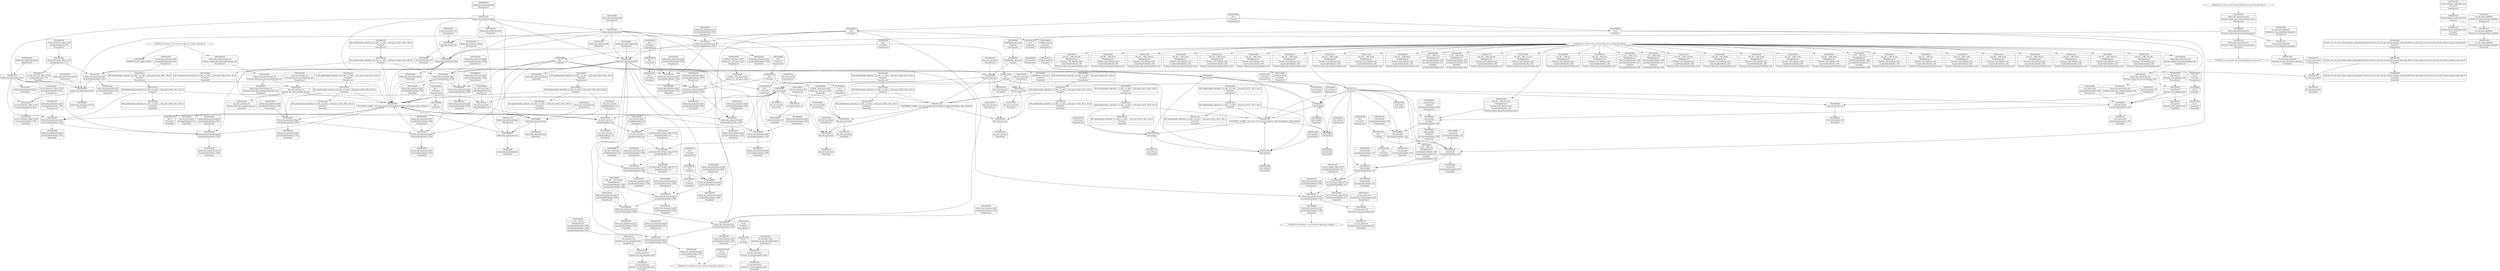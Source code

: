 digraph {
	CE0x52b0860 [shape=record,shape=Mrecord,label="{CE0x52b0860|selinux_key_permission:if.end|*SummSink*}"]
	CE0x52d5af0 [shape=record,shape=Mrecord,label="{CE0x52d5af0|_ret_%struct.key*_%tmp5,_!dbg_!27715|include/linux/key.h,116}"]
	CE0x52dfd90 [shape=record,shape=Mrecord,label="{CE0x52dfd90|cred_sid:security|security/selinux/hooks.c,196|*SummSource*}"]
	CE0x52bd2f0 [shape=record,shape=Mrecord,label="{CE0x52bd2f0|i32_(i32,_i32,_i16,_i32,_%struct.common_audit_data*)*_bitcast_(i32_(i32,_i32,_i16,_i32,_%struct.common_audit_data.495*)*_avc_has_perm_to_i32_(i32,_i32,_i16,_i32,_%struct.common_audit_data*)*)|*Constant*|*SummSource*}"]
	CE0x52b61d0 [shape=record,shape=Mrecord,label="{CE0x52b61d0|selinux_key_permission:tmp3|security/selinux/hooks.c,5783|*SummSink*}"]
	CE0x52e65a0 [shape=record,shape=Mrecord,label="{CE0x52e65a0|i64*_getelementptr_inbounds_(_2_x_i64_,_2_x_i64_*___llvm_gcov_ctr131,_i64_0,_i64_0)|*Constant*|*SummSink*}"]
	CE0x52df8f0 [shape=record,shape=Mrecord,label="{CE0x52df8f0|i32_22|*Constant*}"]
	CE0x52c61e0 [shape=record,shape=Mrecord,label="{CE0x52c61e0|128:_i8*,_:_CRE_52,56_|*MultipleSource*|Function::cred_sid&Arg::cred::|security/selinux/hooks.c,196|Function::selinux_key_permission&Arg::cred::}"]
	CE0x52bb1b0 [shape=record,shape=Mrecord,label="{CE0x52bb1b0|selinux_key_permission:tmp6|security/selinux/hooks.c,5784|*SummSink*}"]
	CE0x52bd080 [shape=record,shape=Mrecord,label="{CE0x52bd080|selinux_key_permission:tmp10|security/selinux/hooks.c,5789|*SummSource*}"]
	CE0x5300220 [shape=record,shape=Mrecord,label="{CE0x5300220|cred_sid:tmp4|*LoadInst*|security/selinux/hooks.c,196|*SummSink*}"]
	CE0x52c5aa0 [shape=record,shape=Mrecord,label="{CE0x52c5aa0|128:_i8*,_:_CRE_36,40_|*MultipleSource*|Function::cred_sid&Arg::cred::|security/selinux/hooks.c,196|Function::selinux_key_permission&Arg::cred::}"]
	CE0x52d90b0 [shape=record,shape=Mrecord,label="{CE0x52d90b0|200:_i8*,_:_CR_200,208_|*MultipleSource*|security/selinux/hooks.c,5788|security/selinux/hooks.c,5789}"]
	CE0x52c7dd0 [shape=record,shape=Mrecord,label="{CE0x52c7dd0|cred_sid:bb|*SummSource*}"]
	CE0x52e3490 [shape=record,shape=Mrecord,label="{CE0x52e3490|0:_i32,_:_CR_0,4_|*MultipleSource*|security/selinux/hooks.c,5789|security/selinux/hooks.c,5789|security/selinux/hooks.c,5791}"]
	CE0x5303ac0 [shape=record,shape=Mrecord,label="{CE0x5303ac0|key_ref_to_ptr:and|include/linux/key.h,116|*SummSource*}"]
	CE0x52c40b0 [shape=record,shape=Mrecord,label="{CE0x52c40b0|selinux_key_permission:tmp7|security/selinux/hooks.c,5784|*SummSource*}"]
	CE0x52d0db0 [shape=record,shape=Mrecord,label="{CE0x52d0db0|i64*_getelementptr_inbounds_(_6_x_i64_,_6_x_i64_*___llvm_gcov_ctr421,_i64_0,_i64_5)|*Constant*|*SummSink*}"]
	CE0x52ee5e0 [shape=record,shape=Mrecord,label="{CE0x52ee5e0|selinux_key_permission:call1|security/selinux/hooks.c,5788}"]
	CE0x52b10a0 [shape=record,shape=Mrecord,label="{CE0x52b10a0|selinux_key_permission:cred|Function::selinux_key_permission&Arg::cred::}"]
	CE0x52df560 [shape=record,shape=Mrecord,label="{CE0x52df560|_call_void_mcount()_#3}"]
	CE0x52f0b10 [shape=record,shape=Mrecord,label="{CE0x52f0b10|GLOBAL:key_ref_to_ptr|*Constant*|*SummSink*}"]
	CE0x52b7d30 [shape=record,shape=Mrecord,label="{CE0x52b7d30|avc_has_perm:tclass|Function::avc_has_perm&Arg::tclass::}"]
	CE0x52b6a10 [shape=record,shape=Mrecord,label="{CE0x52b6a10|i32_5|*Constant*|*SummSink*}"]
	CE0x52c6af0 [shape=record,shape=Mrecord,label="{CE0x52c6af0|128:_i8*,_:_CRE_88,89_|*MultipleSource*|Function::cred_sid&Arg::cred::|security/selinux/hooks.c,196|Function::selinux_key_permission&Arg::cred::}"]
	CE0x52ab790 [shape=record,shape=Mrecord,label="{CE0x52ab790|selinux_key_permission:security|security/selinux/hooks.c,5789|*SummSink*}"]
	CE0x52cb970 [shape=record,shape=Mrecord,label="{CE0x52cb970|selinux_key_permission:tmp6|security/selinux/hooks.c,5784}"]
	CE0x5303280 [shape=record,shape=Mrecord,label="{CE0x5303280|i64*_getelementptr_inbounds_(_2_x_i64_,_2_x_i64_*___llvm_gcov_ctr422,_i64_0,_i64_1)|*Constant*|*SummSink*}"]
	CE0x53043f0 [shape=record,shape=Mrecord,label="{CE0x53043f0|VOIDTB_TE:_CE2:_elem_0:default:}"]
	CE0x52d0350 [shape=record,shape=Mrecord,label="{CE0x52d0350|i64*_getelementptr_inbounds_(_6_x_i64_,_6_x_i64_*___llvm_gcov_ctr421,_i64_0,_i64_5)|*Constant*}"]
	CE0x52bf460 [shape=record,shape=Mrecord,label="{CE0x52bf460|i64_0|*Constant*|*SummSource*}"]
	CE0x5305700 [shape=record,shape=Mrecord,label="{CE0x5305700|key_ref_to_ptr:tmp2|*SummSink*}"]
	CE0x52c3fa0 [shape=record,shape=Mrecord,label="{CE0x52c3fa0|selinux_key_permission:tmp7|security/selinux/hooks.c,5784}"]
	CE0x52b1960 [shape=record,shape=Mrecord,label="{CE0x52b1960|i32_0|*Constant*|*SummSource*}"]
	CE0x52c05c0 [shape=record,shape=Mrecord,label="{CE0x52c05c0|i64_2|*Constant*}"]
	CE0x52bec70 [shape=record,shape=Mrecord,label="{CE0x52bec70|selinux_key_permission:call1|security/selinux/hooks.c,5788|*SummSource*}"]
	CE0x52aefa0 [shape=record,shape=Mrecord,label="{CE0x52aefa0|selinux_key_permission:return|*SummSink*}"]
	CE0x52bfd80 [shape=record,shape=Mrecord,label="{CE0x52bfd80|cred_sid:tmp5|security/selinux/hooks.c,196}"]
	CE0x52df1f0 [shape=record,shape=Mrecord,label="{CE0x52df1f0|cred_sid:tmp3}"]
	CE0x5300e90 [shape=record,shape=Mrecord,label="{CE0x5300e90|4:_i32,_:_CRE_8,12_|*MultipleSource*|security/selinux/hooks.c,196|security/selinux/hooks.c,197|*LoadInst*|security/selinux/hooks.c,196}"]
	CE0x52d3d60 [shape=record,shape=Mrecord,label="{CE0x52d3d60|4:_i32,_:_CRE_20,24_|*MultipleSource*|security/selinux/hooks.c,196|security/selinux/hooks.c,197|*LoadInst*|security/selinux/hooks.c,196}"]
	CE0x52dfcd0 [shape=record,shape=Mrecord,label="{CE0x52dfcd0|i32_22|*Constant*|*SummSink*}"]
	CE0x52c77a0 [shape=record,shape=Mrecord,label="{CE0x52c77a0|128:_i8*,_:_CRE_144,152_|*MultipleSource*|Function::cred_sid&Arg::cred::|security/selinux/hooks.c,196|Function::selinux_key_permission&Arg::cred::}"]
	CE0x52e2ed0 [shape=record,shape=Mrecord,label="{CE0x52e2ed0|selinux_key_permission:sid2|security/selinux/hooks.c,5791}"]
	CE0x722bab0 [shape=record,shape=Mrecord,label="{CE0x722bab0|selinux_key_permission:tmp8|security/selinux/hooks.c,5786}"]
	CE0x52c06c0 [shape=record,shape=Mrecord,label="{CE0x52c06c0|selinux_key_permission:call|security/selinux/hooks.c,5786}"]
	CE0x52c7060 [shape=record,shape=Mrecord,label="{CE0x52c7060|128:_i8*,_:_CRE_112,120_|*MultipleSource*|Function::cred_sid&Arg::cred::|security/selinux/hooks.c,196|Function::selinux_key_permission&Arg::cred::}"]
	CE0x52b2080 [shape=record,shape=Mrecord,label="{CE0x52b2080|i64_2|*Constant*|*SummSource*}"]
	CE0x5303e00 [shape=record,shape=Mrecord,label="{CE0x5303e00|key_ref_to_ptr:tmp5|include/linux/key.h,116|*SummSource*}"]
	CE0x53061e0 [shape=record,shape=Mrecord,label="{CE0x53061e0|key_ref_to_ptr:tmp4|include/linux/key.h,116}"]
	CE0x52e4860 [shape=record,shape=Mrecord,label="{CE0x52e4860|selinux_key_permission:tmp13|security/selinux/hooks.c,5792|*SummSink*}"]
	CE0x5306600 [shape=record,shape=Mrecord,label="{CE0x5306600|i64_-2|*Constant*}"]
	CE0x52b28c0 [shape=record,shape=Mrecord,label="{CE0x52b28c0|cred_sid:entry|*SummSource*}"]
	CE0x5303d90 [shape=record,shape=Mrecord,label="{CE0x5303d90|key_ref_to_ptr:tmp5|include/linux/key.h,116}"]
	CE0x5303820 [shape=record,shape=Mrecord,label="{CE0x5303820|key_ref_to_ptr:and|include/linux/key.h,116|*SummSink*}"]
	CE0x52b0ff0 [shape=record,shape=Mrecord,label="{CE0x52b0ff0|_call_void_mcount()_#3|*SummSink*}"]
	CE0x52e5230 [shape=record,shape=Mrecord,label="{CE0x52e5230|_ret_i32_%retval.0,_!dbg_!27729|security/selinux/hooks.c,5792}"]
	CE0x52b16a0 [shape=record,shape=Mrecord,label="{CE0x52b16a0|selinux_key_permission:bb}"]
	"CONST[source:1(input),value:2(dynamic)][purpose:{operation}][SrcIdx:1]"
	CE0x52d18e0 [shape=record,shape=Mrecord,label="{CE0x52d18e0|key_ref_to_ptr:key_ref|Function::key_ref_to_ptr&Arg::key_ref::}"]
	CE0x52b0de0 [shape=record,shape=Mrecord,label="{CE0x52b0de0|i64_1|*Constant*|*SummSource*}"]
	CE0x52b26b0 [shape=record,shape=Mrecord,label="{CE0x52b26b0|selinux_key_permission:if.then|*SummSink*}"]
	CE0x52cc6e0 [shape=record,shape=Mrecord,label="{CE0x52cc6e0|selinux_key_permission:cmp|security/selinux/hooks.c,5783|*SummSource*}"]
	CE0x52de710 [shape=record,shape=Mrecord,label="{CE0x52de710|avc_has_perm:ssid|Function::avc_has_perm&Arg::ssid::|*SummSink*}"]
	CE0x52b6120 [shape=record,shape=Mrecord,label="{CE0x52b6120|selinux_key_permission:entry|*SummSink*}"]
	CE0x69666e0 [shape=record,shape=Mrecord,label="{CE0x69666e0|selinux_key_permission:tmp9|security/selinux/hooks.c,5786|*SummSource*}"]
	CE0x52bdf40 [shape=record,shape=Mrecord,label="{CE0x52bdf40|i64*_getelementptr_inbounds_(_6_x_i64_,_6_x_i64_*___llvm_gcov_ctr421,_i64_0,_i64_0)|*Constant*|*SummSource*}"]
	CE0x52bf780 [shape=record,shape=Mrecord,label="{CE0x52bf780|128:_i8*,_:_CRE_0,4_|*MultipleSource*|Function::cred_sid&Arg::cred::|security/selinux/hooks.c,196|Function::selinux_key_permission&Arg::cred::}"]
	CE0x52b1fd0 [shape=record,shape=Mrecord,label="{CE0x52b1fd0|selinux_key_permission:if.end}"]
	CE0x5302e40 [shape=record,shape=Mrecord,label="{CE0x5302e40|i64*_getelementptr_inbounds_(_2_x_i64_,_2_x_i64_*___llvm_gcov_ctr422,_i64_0,_i64_1)|*Constant*}"]
	CE0x52b2a20 [shape=record,shape=Mrecord,label="{CE0x52b2a20|selinux_key_permission:perm|Function::selinux_key_permission&Arg::perm::}"]
	CE0x52bfc50 [shape=record,shape=Mrecord,label="{CE0x52bfc50|128:_i8*,_:_CRE_8,16_|*MultipleSource*|Function::cred_sid&Arg::cred::|security/selinux/hooks.c,196|Function::selinux_key_permission&Arg::cred::}"]
	CE0x52b4270 [shape=record,shape=Mrecord,label="{CE0x52b4270|selinux_key_permission:key_ref|Function::selinux_key_permission&Arg::key_ref::|*SummSink*}"]
	CE0x52c7c10 [shape=record,shape=Mrecord,label="{CE0x52c7c10|cred_sid:bb}"]
	CE0x52bf7f0 [shape=record,shape=Mrecord,label="{CE0x52bf7f0|cred_sid:security|security/selinux/hooks.c,196|*SummSink*}"]
	CE0x52bf620 [shape=record,shape=Mrecord,label="{CE0x52bf620|cred_sid:security|security/selinux/hooks.c,196}"]
	CE0x52d38d0 [shape=record,shape=Mrecord,label="{CE0x52d38d0|4:_i32,_:_CRE_12,16_|*MultipleSource*|security/selinux/hooks.c,196|security/selinux/hooks.c,197|*LoadInst*|security/selinux/hooks.c,196}"]
	CE0x52dfc30 [shape=record,shape=Mrecord,label="{CE0x52dfc30|i32_22|*Constant*|*SummSource*}"]
	CE0x52f09b0 [shape=record,shape=Mrecord,label="{CE0x52f09b0|GLOBAL:key_ref_to_ptr|*Constant*|*SummSource*}"]
	CE0x53013f0 [shape=record,shape=Mrecord,label="{CE0x53013f0|cred_sid:tmp5|security/selinux/hooks.c,196|*SummSink*}"]
	CE0x52d8af0 [shape=record,shape=Mrecord,label="{CE0x52d8af0|cred_sid:entry}"]
	CE0x52ca3e0 [shape=record,shape=Mrecord,label="{CE0x52ca3e0|i64*_getelementptr_inbounds_(_2_x_i64_,_2_x_i64_*___llvm_gcov_ctr131,_i64_0,_i64_1)|*Constant*}"]
	CE0x52def00 [shape=record,shape=Mrecord,label="{CE0x52def00|cred_sid:tmp2}"]
	CE0x52b3d60 [shape=record,shape=Mrecord,label="{CE0x52b3d60|selinux_key_permission:tmp2|security/selinux/hooks.c,5783|*SummSink*}"]
	CE0x52aeb60 [shape=record,shape=Mrecord,label="{CE0x52aeb60|selinux_key_permission:tmp4|security/selinux/hooks.c,5783|*SummSource*}"]
	CE0x52b1f20 [shape=record,shape=Mrecord,label="{CE0x52b1f20|selinux_key_permission:tmp2|security/selinux/hooks.c,5783|*SummSource*}"]
	CE0x52b6540 [shape=record,shape=Mrecord,label="{CE0x52b6540|cred_sid:entry|*SummSink*}"]
	CE0x52b3890 [shape=record,shape=Mrecord,label="{CE0x52b3890|COLLAPSED:_GCMRE___llvm_gcov_ctr421_internal_global_6_x_i64_zeroinitializer:_elem_0:default:}"]
	CE0x5302ae0 [shape=record,shape=Mrecord,label="{CE0x5302ae0|key_ref_to_ptr:tmp1}"]
	CE0x52defe0 [shape=record,shape=Mrecord,label="{CE0x52defe0|cred_sid:tmp2|*SummSink*}"]
	CE0x52e47f0 [shape=record,shape=Mrecord,label="{CE0x52e47f0|selinux_key_permission:tmp13|security/selinux/hooks.c,5792|*SummSource*}"]
	CE0x52e3500 [shape=record,shape=Mrecord,label="{CE0x52e3500|selinux_key_permission:tmp12|security/selinux/hooks.c,5791}"]
	CE0x52bd280 [shape=record,shape=Mrecord,label="{CE0x52bd280|i32_(i32,_i32,_i16,_i32,_%struct.common_audit_data*)*_bitcast_(i32_(i32,_i32,_i16,_i32,_%struct.common_audit_data.495*)*_avc_has_perm_to_i32_(i32,_i32,_i16,_i32,_%struct.common_audit_data*)*)|*Constant*|*SummSink*}"]
	CE0x52de7d0 [shape=record,shape=Mrecord,label="{CE0x52de7d0|avc_has_perm:tsid|Function::avc_has_perm&Arg::tsid::}"]
	"CONST[source:0(mediator),value:2(dynamic)][purpose:{subject}]"
	CE0x52ed380 [shape=record,shape=Mrecord,label="{CE0x52ed380|_ret_i32_%tmp6,_!dbg_!27716|security/selinux/hooks.c,197}"]
	CE0x52be600 [shape=record,shape=Mrecord,label="{CE0x52be600|selinux_key_permission:return|*SummSource*}"]
	CE0x52d3bc0 [shape=record,shape=Mrecord,label="{CE0x52d3bc0|4:_i32,_:_CRE_16,20_|*MultipleSource*|security/selinux/hooks.c,196|security/selinux/hooks.c,197|*LoadInst*|security/selinux/hooks.c,196}"]
	CE0x52c7230 [shape=record,shape=Mrecord,label="{CE0x52c7230|128:_i8*,_:_CRE_120,128_|*MultipleSource*|Function::cred_sid&Arg::cred::|security/selinux/hooks.c,196|Function::selinux_key_permission&Arg::cred::}"]
	CE0x52c6920 [shape=record,shape=Mrecord,label="{CE0x52c6920|128:_i8*,_:_CRE_80,88_|*MultipleSource*|Function::cred_sid&Arg::cred::|security/selinux/hooks.c,196|Function::selinux_key_permission&Arg::cred::}"]
	CE0x52b7930 [shape=record,shape=Mrecord,label="{CE0x52b7930|avc_has_perm:entry|*SummSink*}"]
	CE0x52c5e40 [shape=record,shape=Mrecord,label="{CE0x52c5e40|128:_i8*,_:_CRE_44,48_|*MultipleSource*|Function::cred_sid&Arg::cred::|security/selinux/hooks.c,196|Function::selinux_key_permission&Arg::cred::}"]
	CE0x52c2180 [shape=record,shape=Mrecord,label="{CE0x52c2180|%struct.common_audit_data*_null|*Constant*|*SummSource*}"]
	CE0x52c7f50 [shape=record,shape=Mrecord,label="{CE0x52c7f50|cred_sid:bb|*SummSink*}"]
	CE0x52e31f0 [shape=record,shape=Mrecord,label="{CE0x52e31f0|selinux_key_permission:sid2|security/selinux/hooks.c,5791|*SummSink*}"]
	CE0x52ac440 [shape=record,shape=Mrecord,label="{CE0x52ac440|selinux_key_permission:tmp2|security/selinux/hooks.c,5783}"]
	CE0x52f1bc0 [shape=record,shape=Mrecord,label="{CE0x52f1bc0|selinux_key_permission:call1|security/selinux/hooks.c,5788|*SummSink*}"]
	CE0x5303750 [shape=record,shape=Mrecord,label="{CE0x5303750|i64_-2|*Constant*|*SummSink*}"]
	CE0x5305a10 [shape=record,shape=Mrecord,label="{CE0x5305a10|key_ref_to_ptr:tmp3}"]
	CE0x52c5970 [shape=record,shape=Mrecord,label="{CE0x52c5970|128:_i8*,_:_CRE_32,36_|*MultipleSource*|Function::cred_sid&Arg::cred::|security/selinux/hooks.c,196|Function::selinux_key_permission&Arg::cred::}"]
	CE0x52b2d90 [shape=record,shape=Mrecord,label="{CE0x52b2d90|selinux_key_permission:if.then|*SummSource*}"]
	CE0x52c5810 [shape=record,shape=Mrecord,label="{CE0x52c5810|128:_i8*,_:_CRE_28,32_|*MultipleSource*|Function::cred_sid&Arg::cred::|security/selinux/hooks.c,196|Function::selinux_key_permission&Arg::cred::}"]
	CE0x52bc890 [shape=record,shape=Mrecord,label="{CE0x52bc890|i64*_getelementptr_inbounds_(_6_x_i64_,_6_x_i64_*___llvm_gcov_ctr421,_i64_0,_i64_0)|*Constant*}"]
	CE0x52ac4f0 [shape=record,shape=Mrecord,label="{CE0x52ac4f0|_call_void_mcount()_#3|*SummSource*}"]
	CE0x53007b0 [shape=record,shape=Mrecord,label="{CE0x53007b0|key_ref_to_ptr:bb|*SummSource*}"]
	CE0x52e2b70 [shape=record,shape=Mrecord,label="{CE0x52e2b70|selinux_key_permission:tmp11|security/selinux/hooks.c,5789|*SummSource*}"]
	CE0x52bf4d0 [shape=record,shape=Mrecord,label="{CE0x52bf4d0|i64_0|*Constant*|*SummSink*}"]
	CE0x5300050 [shape=record,shape=Mrecord,label="{CE0x5300050|cred_sid:tmp4|*LoadInst*|security/selinux/hooks.c,196|*SummSource*}"]
	CE0x52c1ae0 [shape=record,shape=Mrecord,label="{CE0x52c1ae0|i64*_getelementptr_inbounds_(_2_x_i64_,_2_x_i64_*___llvm_gcov_ctr131,_i64_0,_i64_0)|*Constant*}"]
	CE0x52cca10 [shape=record,shape=Mrecord,label="{CE0x52cca10|selinux_key_permission:entry}"]
	CE0x52e52a0 [shape=record,shape=Mrecord,label="{CE0x52e52a0|_ret_i32_%retval.0,_!dbg_!27729|security/selinux/hooks.c,5792|*SummSource*}"]
	CE0x52d0170 [shape=record,shape=Mrecord,label="{CE0x52d0170|_ret_i32_%retval.0,_!dbg_!27728|security/selinux/avc.c,775|*SummSink*}"]
	CE0x52e3f70 [shape=record,shape=Mrecord,label="{CE0x52e3f70|i32_(i32,_i32,_i16,_i32,_%struct.common_audit_data*)*_bitcast_(i32_(i32,_i32,_i16,_i32,_%struct.common_audit_data.495*)*_avc_has_perm_to_i32_(i32,_i32,_i16,_i32,_%struct.common_audit_data*)*)|*Constant*}"]
	CE0x5306450 [shape=record,shape=Mrecord,label="{CE0x5306450|key_ref_to_ptr:tmp4|include/linux/key.h,116|*SummSource*}"]
	CE0x52c1f40 [shape=record,shape=Mrecord,label="{CE0x52c1f40|avc_has_perm:requested|Function::avc_has_perm&Arg::requested::|*SummSink*}"]
	CE0x52b7bc0 [shape=record,shape=Mrecord,label="{CE0x52b7bc0|avc_has_perm:tsid|Function::avc_has_perm&Arg::tsid::|*SummSink*}"]
	CE0x52ca140 [shape=record,shape=Mrecord,label="{CE0x52ca140|i64_1|*Constant*}"]
	CE0x5300d50 [shape=record,shape=Mrecord,label="{CE0x5300d50|4:_i32,_:_CRE_0,4_|*MultipleSource*|security/selinux/hooks.c,196|security/selinux/hooks.c,197|*LoadInst*|security/selinux/hooks.c,196}"]
	CE0x52c1dd0 [shape=record,shape=Mrecord,label="{CE0x52c1dd0|avc_has_perm:requested|Function::avc_has_perm&Arg::requested::|*SummSource*}"]
	CE0x52e2c40 [shape=record,shape=Mrecord,label="{CE0x52e2c40|selinux_key_permission:tmp11|security/selinux/hooks.c,5789|*SummSink*}"]
	CE0x52bd150 [shape=record,shape=Mrecord,label="{CE0x52bd150|selinux_key_permission:tmp10|security/selinux/hooks.c,5789|*SummSink*}"]
	CE0x52ca960 [shape=record,shape=Mrecord,label="{CE0x52ca960|cred_sid:tmp1|*SummSink*}"]
	"CONST[source:1(input),value:2(dynamic)][purpose:{object}][SrcIdx:0]"
	CE0x52b3c00 [shape=record,shape=Mrecord,label="{CE0x52b3c00|selinux_key_permission:bb|*SummSink*}"]
	CE0x52ca220 [shape=record,shape=Mrecord,label="{CE0x52ca220|cred_sid:tmp1|*SummSource*}"]
	CE0x52ac5a0 [shape=record,shape=Mrecord,label="{CE0x52ac5a0|selinux_key_permission:tmp|*SummSink*}"]
	CE0x69667e0 [shape=record,shape=Mrecord,label="{CE0x69667e0|selinux_key_permission:tmp9|security/selinux/hooks.c,5786|*SummSink*}"]
	CE0x52d5cb0 [shape=record,shape=Mrecord,label="{CE0x52d5cb0|selinux_key_permission:tmp8|security/selinux/hooks.c,5786|*SummSource*}"]
	CE0x52b9bd0 [shape=record,shape=Mrecord,label="{CE0x52b9bd0|cred_sid:sid|security/selinux/hooks.c,197|*SummSource*}"]
	CE0x52bcfb0 [shape=record,shape=Mrecord,label="{CE0x52bcfb0|selinux_key_permission:tmp10|security/selinux/hooks.c,5789}"]
	CE0x52ffe80 [shape=record,shape=Mrecord,label="{CE0x52ffe80|cred_sid:tmp4|*LoadInst*|security/selinux/hooks.c,196}"]
	CE0x5300350 [shape=record,shape=Mrecord,label="{CE0x5300350|cred_sid:tmp6|security/selinux/hooks.c,197}"]
	CE0x5305620 [shape=record,shape=Mrecord,label="{CE0x5305620|key_ref_to_ptr:tmp2}"]
	CE0x5303a20 [shape=record,shape=Mrecord,label="{CE0x5303a20|key_ref_to_ptr:and|include/linux/key.h,116}"]
	CE0x52abc20 [shape=record,shape=Mrecord,label="{CE0x52abc20|selinux_key_permission:cmp|security/selinux/hooks.c,5783|*SummSink*}"]
	CE0x52d2a00 [shape=record,shape=Mrecord,label="{CE0x52d2a00|i64*_getelementptr_inbounds_(_6_x_i64_,_6_x_i64_*___llvm_gcov_ctr421,_i64_0,_i64_0)|*Constant*|*SummSink*}"]
	CE0x52b7f10 [shape=record,shape=Mrecord,label="{CE0x52b7f10|avc_has_perm:tclass|Function::avc_has_perm&Arg::tclass::|*SummSink*}"]
	CE0x52c6cc0 [shape=record,shape=Mrecord,label="{CE0x52c6cc0|128:_i8*,_:_CRE_96,104_|*MultipleSource*|Function::cred_sid&Arg::cred::|security/selinux/hooks.c,196|Function::selinux_key_permission&Arg::cred::}"]
	CE0x5302bc0 [shape=record,shape=Mrecord,label="{CE0x5302bc0|key_ref_to_ptr:tmp1|*SummSink*}"]
	CE0x52aff80 [shape=record,shape=Mrecord,label="{CE0x52aff80|i64_1|*Constant*}"]
	CE0x53064f0 [shape=record,shape=Mrecord,label="{CE0x53064f0|key_ref_to_ptr:tmp4|include/linux/key.h,116|*SummSink*}"]
	CE0x52c21f0 [shape=record,shape=Mrecord,label="{CE0x52c21f0|%struct.common_audit_data*_null|*Constant*|*SummSink*}"]
	CE0x52e4c90 [shape=record,shape=Mrecord,label="{CE0x52e4c90|selinux_key_permission:tmp14|security/selinux/hooks.c,5792}"]
	CE0x52bfad0 [shape=record,shape=Mrecord,label="{CE0x52bfad0|128:_i8*,_:_CRE_4,8_|*MultipleSource*|Function::cred_sid&Arg::cred::|security/selinux/hooks.c,196|Function::selinux_key_permission&Arg::cred::}"]
	CE0x52b3470 [shape=record,shape=Mrecord,label="{CE0x52b3470|selinux_key_permission:if.then}"]
	CE0x52c6750 [shape=record,shape=Mrecord,label="{CE0x52c6750|128:_i8*,_:_CRE_72,80_|*MultipleSource*|Function::cred_sid&Arg::cred::|security/selinux/hooks.c,196|Function::selinux_key_permission&Arg::cred::}"]
	CE0x52b66a0 [shape=record,shape=Mrecord,label="{CE0x52b66a0|selinux_key_permission:tmp1}"]
	CE0x52abe00 [shape=record,shape=Mrecord,label="{CE0x52abe00|selinux_key_permission:if.end|*SummSource*}"]
	CE0x52b4090 [shape=record,shape=Mrecord,label="{CE0x52b4090|GLOBAL:__llvm_gcov_ctr421|Global_var:__llvm_gcov_ctr421|*SummSink*}"]
	CE0x52e4d00 [shape=record,shape=Mrecord,label="{CE0x52e4d00|selinux_key_permission:tmp14|security/selinux/hooks.c,5792|*SummSource*}"]
	CE0x52c7400 [shape=record,shape=Mrecord,label="{CE0x52c7400|128:_i8*,_:_CRE_128,136_|*MultipleSource*|Function::cred_sid&Arg::cred::|security/selinux/hooks.c,196|Function::selinux_key_permission&Arg::cred::}"]
	CE0x52e9de0 [shape=record,shape=Mrecord,label="{CE0x52e9de0|GLOBAL:cred_sid|*Constant*|*SummSink*}"]
	"CONST[source:0(mediator),value:0(static)][purpose:{operation}]"
	CE0x53035d0 [shape=record,shape=Mrecord,label="{CE0x53035d0|i64_-2|*Constant*|*SummSource*}"]
	CE0x52d1ac0 [shape=record,shape=Mrecord,label="{CE0x52d1ac0|_ret_%struct.key*_%tmp5,_!dbg_!27715|include/linux/key.h,116|*SummSource*}"]
	CE0x52ba360 [shape=record,shape=Mrecord,label="{CE0x52ba360|i64_1|*Constant*|*SummSink*}"]
	CE0x52d4490 [shape=record,shape=Mrecord,label="{CE0x52d4490|selinux_key_permission:tmp11|security/selinux/hooks.c,5789}"]
	CE0x52d89f0 [shape=record,shape=Mrecord,label="{CE0x52d89f0|cred_sid:tmp}"]
	CE0x52b75d0 [shape=record,shape=Mrecord,label="{CE0x52b75d0|i16_43|*Constant*}"]
	CE0x52c2340 [shape=record,shape=Mrecord,label="{CE0x52c2340|avc_has_perm:auditdata|Function::avc_has_perm&Arg::auditdata::|*SummSink*}"]
	CE0x52e9ec0 [shape=record,shape=Mrecord,label="{CE0x52e9ec0|selinux_key_permission:cred|Function::selinux_key_permission&Arg::cred::|*SummSink*}"]
	CE0x52cd3e0 [shape=record,shape=Mrecord,label="{CE0x52cd3e0|i64*_getelementptr_inbounds_(_6_x_i64_,_6_x_i64_*___llvm_gcov_ctr421,_i64_0,_i64_3)|*Constant*|*SummSource*}"]
	CE0x52c07a0 [shape=record,shape=Mrecord,label="{CE0x52c07a0|selinux_key_permission:call|security/selinux/hooks.c,5786|*SummSource*}"]
	CE0x52c0310 [shape=record,shape=Mrecord,label="{CE0x52c0310|128:_i8*,_:_CRE_20,24_|*MultipleSource*|Function::cred_sid&Arg::cred::|security/selinux/hooks.c,196|Function::selinux_key_permission&Arg::cred::}"]
	CE0x722ba40 [shape=record,shape=Mrecord,label="{CE0x722ba40|selinux_key_permission:tmp8|security/selinux/hooks.c,5786|*SummSink*}"]
	CE0x52abcd0 [shape=record,shape=Mrecord,label="{CE0x52abcd0|GLOBAL:__llvm_gcov_ctr421|Global_var:__llvm_gcov_ctr421}"]
	CE0x52c6e90 [shape=record,shape=Mrecord,label="{CE0x52c6e90|128:_i8*,_:_CRE_104,112_|*MultipleSource*|Function::cred_sid&Arg::cred::|security/selinux/hooks.c,196|Function::selinux_key_permission&Arg::cred::}"]
	CE0x52abd40 [shape=record,shape=Mrecord,label="{CE0x52abd40|GLOBAL:__llvm_gcov_ctr421|Global_var:__llvm_gcov_ctr421|*SummSource*}"]
	CE0x52c2610 [shape=record,shape=Mrecord,label="{CE0x52c2610|avc_has_perm:auditdata|Function::avc_has_perm&Arg::auditdata::}"]
	CE0x668bc20 [shape=record,shape=Mrecord,label="{CE0x668bc20|i64*_getelementptr_inbounds_(_6_x_i64_,_6_x_i64_*___llvm_gcov_ctr421,_i64_0,_i64_4)|*Constant*}"]
	CE0x52c0730 [shape=record,shape=Mrecord,label="{CE0x52c0730|GLOBAL:cred_sid|*Constant*}"]
	CE0x52c5c70 [shape=record,shape=Mrecord,label="{CE0x52c5c70|128:_i8*,_:_CRE_40,44_|*MultipleSource*|Function::cred_sid&Arg::cred::|security/selinux/hooks.c,196|Function::selinux_key_permission&Arg::cred::}"]
	CE0x52df4a0 [shape=record,shape=Mrecord,label="{CE0x52df4a0|cred_sid:tmp3|*SummSink*}"]
	CE0x52e3e40 [shape=record,shape=Mrecord,label="{CE0x52e3e40|selinux_key_permission:call3|security/selinux/hooks.c,5791|*SummSink*}"]
	CE0x5300a00 [shape=record,shape=Mrecord,label="{CE0x5300a00|i64*_getelementptr_inbounds_(_2_x_i64_,_2_x_i64_*___llvm_gcov_ctr422,_i64_0,_i64_0)|*Constant*}"]
	CE0x5300970 [shape=record,shape=Mrecord,label="{CE0x5300970|key_ref_to_ptr:bb|*SummSink*}"]
	CE0x52d3160 [shape=record,shape=Mrecord,label="{CE0x52d3160|key_ref_to_ptr:entry|*SummSink*}"]
	CE0x53026a0 [shape=record,shape=Mrecord,label="{CE0x53026a0|key_ref_to_ptr:tmp}"]
	CE0x52b2ef0 [shape=record,shape=Mrecord,label="{CE0x52b2ef0|_call_void_mcount()_#3}"]
	CE0x52df830 [shape=record,shape=Mrecord,label="{CE0x52df830|_call_void_mcount()_#3|*SummSink*}"]
	CE0x52e2a30 [shape=record,shape=Mrecord,label="{CE0x52e2a30|avc_has_perm:tsid|Function::avc_has_perm&Arg::tsid::|*SummSource*}"]
	CE0x52d3090 [shape=record,shape=Mrecord,label="{CE0x52d3090|key_ref_to_ptr:entry}"]
	CE0x52cac70 [shape=record,shape=Mrecord,label="{CE0x52cac70|i64*_getelementptr_inbounds_(_2_x_i64_,_2_x_i64_*___llvm_gcov_ctr131,_i64_0,_i64_1)|*Constant*|*SummSink*}"]
	CE0x52e4ec0 [shape=record,shape=Mrecord,label="{CE0x52e4ec0|selinux_key_permission:tmp14|security/selinux/hooks.c,5792|*SummSink*}"]
	CE0x668bc90 [shape=record,shape=Mrecord,label="{CE0x668bc90|i64*_getelementptr_inbounds_(_6_x_i64_,_6_x_i64_*___llvm_gcov_ctr421,_i64_0,_i64_4)|*Constant*|*SummSource*}"]
	CE0x52ec2c0 [shape=record,shape=Mrecord,label="{CE0x52ec2c0|_ret_i32_%tmp6,_!dbg_!27716|security/selinux/hooks.c,197|*SummSource*}"]
	CE0x52ab6f0 [shape=record,shape=Mrecord,label="{CE0x52ab6f0|selinux_key_permission:security|security/selinux/hooks.c,5789}"]
	CE0x53030d0 [shape=record,shape=Mrecord,label="{CE0x53030d0|i64*_getelementptr_inbounds_(_2_x_i64_,_2_x_i64_*___llvm_gcov_ctr422,_i64_0,_i64_1)|*Constant*|*SummSource*}"]
	CE0x52d0590 [shape=record,shape=Mrecord,label="{CE0x52d0590|selinux_key_permission:retval.0}"]
	CE0x52ffcb0 [shape=record,shape=Mrecord,label="{CE0x52ffcb0|128:_i8*,_:_CRE_168,176_|*MultipleSource*|Function::cred_sid&Arg::cred::|security/selinux/hooks.c,196|Function::selinux_key_permission&Arg::cred::}"]
	CE0x52df7c0 [shape=record,shape=Mrecord,label="{CE0x52df7c0|_call_void_mcount()_#3|*SummSource*}"]
	CE0x5301510 [shape=record,shape=Mrecord,label="{CE0x5301510|i32_1|*Constant*}"]
	CE0x52b23f0 [shape=record,shape=Mrecord,label="{CE0x52b23f0|selinux_key_permission:tmp1|*SummSink*}"]
	CE0x52cab40 [shape=record,shape=Mrecord,label="{CE0x52cab40|i64*_getelementptr_inbounds_(_2_x_i64_,_2_x_i64_*___llvm_gcov_ctr131,_i64_0,_i64_1)|*Constant*|*SummSource*}"]
	CE0x52c7970 [shape=record,shape=Mrecord,label="{CE0x52c7970|128:_i8*,_:_CRE_152,160_|*MultipleSource*|Function::cred_sid&Arg::cred::|security/selinux/hooks.c,196|Function::selinux_key_permission&Arg::cred::}"]
	CE0x6f83f80 [shape=record,shape=Mrecord,label="{CE0x6f83f80|selinux_key_permission:tmp9|security/selinux/hooks.c,5786}"]
	CE0x52d1070 [shape=record,shape=Mrecord,label="{CE0x52d1070|avc_has_perm:entry|*SummSource*}"]
	CE0x52b0910 [shape=record,shape=Mrecord,label="{CE0x52b0910|selinux_key_permission:tmp|*SummSource*}"]
	CE0x52e5590 [shape=record,shape=Mrecord,label="{CE0x52e5590|i64*_getelementptr_inbounds_(_2_x_i64_,_2_x_i64_*___llvm_gcov_ctr131,_i64_0,_i64_0)|*Constant*|*SummSource*}"]
	CE0x52ac170 [shape=record,shape=Mrecord,label="{CE0x52ac170|selinux_key_permission:tmp1|*SummSource*}"]
	CE0x5302520 [shape=record,shape=Mrecord,label="{CE0x5302520|i64*_getelementptr_inbounds_(_2_x_i64_,_2_x_i64_*___llvm_gcov_ctr422,_i64_0,_i64_0)|*Constant*|*SummSink*}"]
	CE0x52b9ea0 [shape=record,shape=Mrecord,label="{CE0x52b9ea0|selinux_key_permission:tmp5|security/selinux/hooks.c,5783|*SummSource*}"]
	CE0x52e2aa0 [shape=record,shape=Mrecord,label="{CE0x52e2aa0|i16_43|*Constant*|*SummSource*}"]
	CE0x52e9e50 [shape=record,shape=Mrecord,label="{CE0x52e9e50|selinux_key_permission:cred|Function::selinux_key_permission&Arg::cred::|*SummSource*}"]
	CE0x52def70 [shape=record,shape=Mrecord,label="{CE0x52def70|cred_sid:tmp2|*SummSource*}"]
	CE0x52d0790 [shape=record,shape=Mrecord,label="{CE0x52d0790|selinux_key_permission:retval.0|*SummSource*}"]
	CE0x52b7e30 [shape=record,shape=Mrecord,label="{CE0x52b7e30|%struct.common_audit_data*_null|*Constant*}"]
	CE0x52e6790 [shape=record,shape=Mrecord,label="{CE0x52e6790|cred_sid:tmp|*SummSource*}"]
	CE0x52aec10 [shape=record,shape=Mrecord,label="{CE0x52aec10|selinux_key_permission:return}"]
	CE0x5301a30 [shape=record,shape=Mrecord,label="{CE0x5301a30|cred_sid:sid|security/selinux/hooks.c,197}"]
	CE0x52e3d10 [shape=record,shape=Mrecord,label="{CE0x52e3d10|selinux_key_permission:call3|security/selinux/hooks.c,5791|*SummSource*}"]
	CE0x52c1cf0 [shape=record,shape=Mrecord,label="{CE0x52c1cf0|avc_has_perm:requested|Function::avc_has_perm&Arg::requested::}"]
	CE0x52cb210 [shape=record,shape=Mrecord,label="{CE0x52cb210|selinux_key_permission:tmp4|security/selinux/hooks.c,5783|*SummSink*}"]
	CE0x52ca1b0 [shape=record,shape=Mrecord,label="{CE0x52ca1b0|cred_sid:tmp1}"]
	CE0x52d09a0 [shape=record,shape=Mrecord,label="{CE0x52d09a0|selinux_key_permission:retval.0|*SummSink*}"]
	CE0x52e3ad0 [shape=record,shape=Mrecord,label="{CE0x52e3ad0|selinux_key_permission:tmp12|security/selinux/hooks.c,5791|*SummSink*}"]
	CE0x52bc9e0 [shape=record,shape=Mrecord,label="{CE0x52bc9e0|i64*_getelementptr_inbounds_(_6_x_i64_,_6_x_i64_*___llvm_gcov_ctr421,_i64_0,_i64_3)|*Constant*}"]
	CE0x52ef8e0 [shape=record,shape=Mrecord,label="{CE0x52ef8e0|GLOBAL:key_ref_to_ptr|*Constant*}"]
	CE0x5305bf0 [shape=record,shape=Mrecord,label="{CE0x5305bf0|key_ref_to_ptr:tmp3|*SummSource*}"]
	CE0x52eb050 [shape=record,shape=Mrecord,label="{CE0x52eb050|cred_sid:cred|Function::cred_sid&Arg::cred::|*SummSource*}"]
	CE0x52e6720 [shape=record,shape=Mrecord,label="{CE0x52e6720|COLLAPSED:_GCMRE___llvm_gcov_ctr131_internal_global_2_x_i64_zeroinitializer:_elem_0:default:}"]
	CE0x52de420 [shape=record,shape=Mrecord,label="{CE0x52de420|avc_has_perm:ssid|Function::avc_has_perm&Arg::ssid::}"]
	CE0x52b2ad0 [shape=record,shape=Mrecord,label="{CE0x52b2ad0|i64_2|*Constant*|*SummSink*}"]
	CE0x52b5b90 [shape=record,shape=Mrecord,label="{CE0x52b5b90|i64*_getelementptr_inbounds_(_2_x_i64_,_2_x_i64_*___llvm_gcov_ctr422,_i64_0,_i64_0)|*Constant*|*SummSource*}"]
	CE0x52b8fe0 [shape=record,shape=Mrecord,label="{CE0x52b8fe0|selinux_key_permission:call|security/selinux/hooks.c,5786|*SummSink*}"]
	CE0x52b1e80 [shape=record,shape=Mrecord,label="{CE0x52b1e80|i64_0|*Constant*}"]
	CE0x52e37b0 [shape=record,shape=Mrecord,label="{CE0x52e37b0|selinux_key_permission:call3|security/selinux/hooks.c,5791}"]
	CE0x52c24c0 [shape=record,shape=Mrecord,label="{CE0x52c24c0|_ret_i32_%retval.0,_!dbg_!27728|security/selinux/avc.c,775}"]
	CE0x52cb9e0 [shape=record,shape=Mrecord,label="{CE0x52cb9e0|selinux_key_permission:tmp6|security/selinux/hooks.c,5784|*SummSource*}"]
	CE0x52bd7b0 [shape=record,shape=Mrecord,label="{CE0x52bd7b0|i32_5|*Constant*}"]
	CE0x67bf150 [shape=record,shape=Mrecord,label="{CE0x67bf150|selinux_key_permission:tmp3|security/selinux/hooks.c,5783}"]
	CE0x5300dc0 [shape=record,shape=Mrecord,label="{CE0x5300dc0|4:_i32,_:_CRE_4,8_|*MultipleSource*|security/selinux/hooks.c,196|security/selinux/hooks.c,197|*LoadInst*|security/selinux/hooks.c,196}"]
	CE0x5300f50 [shape=record,shape=Mrecord,label="{CE0x5300f50|key_ref_to_ptr:bb}"]
	CE0x52e6940 [shape=record,shape=Mrecord,label="{CE0x52e6940|selinux_key_permission:tmp13|security/selinux/hooks.c,5792}"]
	CE0x5302710 [shape=record,shape=Mrecord,label="{CE0x5302710|COLLAPSED:_GCMRE___llvm_gcov_ctr422_internal_global_2_x_i64_zeroinitializer:_elem_0:default:}"]
	CE0x52e3000 [shape=record,shape=Mrecord,label="{CE0x52e3000|selinux_key_permission:sid2|security/selinux/hooks.c,5791|*SummSource*}"]
	CE0x5301660 [shape=record,shape=Mrecord,label="{CE0x5301660|i32_1|*Constant*|*SummSource*}"]
	CE0x52bd740 [shape=record,shape=Mrecord,label="{CE0x52bd740|i32_5|*Constant*|*SummSource*}"]
	CE0x52de670 [shape=record,shape=Mrecord,label="{CE0x52de670|avc_has_perm:ssid|Function::avc_has_perm&Arg::ssid::|*SummSource*}"]
	CE0x5301860 [shape=record,shape=Mrecord,label="{CE0x5301860|cred_sid:sid|security/selinux/hooks.c,197|*SummSink*}"]
	CE0x52bf5b0 [shape=record,shape=Mrecord,label="{CE0x52bf5b0|i32_0|*Constant*}"]
	CE0x52cffb0 [shape=record,shape=Mrecord,label="{CE0x52cffb0|avc_has_perm:auditdata|Function::avc_has_perm&Arg::auditdata::|*SummSource*}"]
	CE0x52eb0c0 [shape=record,shape=Mrecord,label="{CE0x52eb0c0|cred_sid:cred|Function::cred_sid&Arg::cred::|*SummSink*}"]
	CE0x52ab800 [shape=record,shape=Mrecord,label="{CE0x52ab800|selinux_key_permission:security|security/selinux/hooks.c,5789|*SummSource*}"]
	CE0x52b5770 [shape=record,shape=Mrecord,label="{CE0x52b5770|cred_sid:tmp|*SummSink*}"]
	CE0x5302a50 [shape=record,shape=Mrecord,label="{CE0x5302a50|key_ref_to_ptr:tmp|*SummSink*}"]
	CE0x52b2760 [shape=record,shape=Mrecord,label="{CE0x52b2760|i32_0|*Constant*|*SummSink*}"]
	CE0x52ffae0 [shape=record,shape=Mrecord,label="{CE0x52ffae0|128:_i8*,_:_CRE_160,168_|*MultipleSource*|Function::cred_sid&Arg::cred::|security/selinux/hooks.c,196|Function::selinux_key_permission&Arg::cred::}"]
	CE0x53060d0 [shape=record,shape=Mrecord,label="{CE0x53060d0|_call_void_mcount()_#3|*SummSink*}"]
	CE0x52ba1d0 [shape=record,shape=Mrecord,label="{CE0x52ba1d0|key_ref_to_ptr:entry|*SummSource*}"]
	CE0x52d3240 [shape=record,shape=Mrecord,label="{CE0x52d3240|selinux_key_permission:key_ref|Function::selinux_key_permission&Arg::key_ref::}"]
	"CONST[source:1(input),value:2(dynamic)][purpose:{subject}][SrcIdx:2]"
	CE0x52e53d0 [shape=record,shape=Mrecord,label="{CE0x52e53d0|_ret_i32_%retval.0,_!dbg_!27729|security/selinux/hooks.c,5792|*SummSink*}"]
	CE0x5305c90 [shape=record,shape=Mrecord,label="{CE0x5305c90|key_ref_to_ptr:tmp3|*SummSink*}"]
	CE0x52d0100 [shape=record,shape=Mrecord,label="{CE0x52d0100|_ret_i32_%retval.0,_!dbg_!27728|security/selinux/avc.c,775|*SummSource*}"]
	CE0x52ed4e0 [shape=record,shape=Mrecord,label="{CE0x52ed4e0|_ret_i32_%tmp6,_!dbg_!27716|security/selinux/hooks.c,197|*SummSink*}"]
	CE0x52b6750 [shape=record,shape=Mrecord,label="{CE0x52b6750|selinux_key_permission:entry|*SummSource*}"]
	CE0x5302780 [shape=record,shape=Mrecord,label="{CE0x5302780|key_ref_to_ptr:tmp|*SummSource*}"]
	CE0x52d1a50 [shape=record,shape=Mrecord,label="{CE0x52d1a50|key_ref_to_ptr:key_ref|Function::key_ref_to_ptr&Arg::key_ref::|*SummSink*}"]
	CE0x53004f0 [shape=record,shape=Mrecord,label="{CE0x53004f0|cred_sid:tmp6|security/selinux/hooks.c,197|*SummSource*}"]
	CE0x5300690 [shape=record,shape=Mrecord,label="{CE0x5300690|cred_sid:tmp6|security/selinux/hooks.c,197|*SummSink*}"]
	CE0x52d1950 [shape=record,shape=Mrecord,label="{CE0x52d1950|key_ref_to_ptr:key_ref|Function::key_ref_to_ptr&Arg::key_ref::|*SummSource*}"]
	CE0x52bd5f0 [shape=record,shape=Mrecord,label="{CE0x52bd5f0|_ret_%struct.key*_%tmp5,_!dbg_!27715|include/linux/key.h,116|*SummSink*}"]
	CE0x52b3ec0 [shape=record,shape=Mrecord,label="{CE0x52b3ec0|selinux_key_permission:cmp|security/selinux/hooks.c,5783}"]
	CE0x5303f80 [shape=record,shape=Mrecord,label="{CE0x5303f80|key_ref_to_ptr:tmp5|include/linux/key.h,116|*SummSink*}"]
	CE0x5305690 [shape=record,shape=Mrecord,label="{CE0x5305690|key_ref_to_ptr:tmp2|*SummSource*}"]
	CE0x52abf60 [shape=record,shape=Mrecord,label="{CE0x52abf60|selinux_key_permission:tmp}"]
	CE0x52b1a10 [shape=record,shape=Mrecord,label="{CE0x52b1a10|selinux_key_permission:perm|Function::selinux_key_permission&Arg::perm::|*SummSink*}"]
	CE0x52c6580 [shape=record,shape=Mrecord,label="{CE0x52c6580|128:_i8*,_:_CRE_64,72_|*MultipleSource*|Function::cred_sid&Arg::cred::|security/selinux/hooks.c,196|Function::selinux_key_permission&Arg::cred::}"]
	CE0x722b9d0 [shape=record,shape=Mrecord,label="{CE0x722b9d0|i64*_getelementptr_inbounds_(_6_x_i64_,_6_x_i64_*___llvm_gcov_ctr421,_i64_0,_i64_4)|*Constant*|*SummSink*}"]
	CE0x52d8b60 [shape=record,shape=Mrecord,label="{CE0x52d8b60|GLOBAL:cred_sid|*Constant*|*SummSource*}"]
	CE0x52bc970 [shape=record,shape=Mrecord,label="{CE0x52bc970|selinux_key_permission:tmp5|security/selinux/hooks.c,5783|*SummSink*}"]
	CE0x5302b50 [shape=record,shape=Mrecord,label="{CE0x5302b50|key_ref_to_ptr:tmp1|*SummSource*}"]
	CE0x53017d0 [shape=record,shape=Mrecord,label="{CE0x53017d0|i32_1|*Constant*|*SummSink*}"]
	CE0x52c75d0 [shape=record,shape=Mrecord,label="{CE0x52c75d0|128:_i8*,_:_CRE_136,144_|*MultipleSource*|Function::cred_sid&Arg::cred::|security/selinux/hooks.c,196|Function::selinux_key_permission&Arg::cred::}"]
	CE0x52bb410 [shape=record,shape=Mrecord,label="{CE0x52bb410|i32_0|*Constant*}"]
	CE0x52b4200 [shape=record,shape=Mrecord,label="{CE0x52b4200|selinux_key_permission:key_ref|Function::selinux_key_permission&Arg::key_ref::|*SummSource*}"]
	CE0x52b76e0 [shape=record,shape=Mrecord,label="{CE0x52b76e0|i16_43|*Constant*|*SummSink*}"]
	CE0x52b7ea0 [shape=record,shape=Mrecord,label="{CE0x52b7ea0|avc_has_perm:tclass|Function::avc_has_perm&Arg::tclass::|*SummSource*}"]
	CE0x5305da0 [shape=record,shape=Mrecord,label="{CE0x5305da0|_call_void_mcount()_#3}"]
	"CONST[source:0(mediator),value:2(dynamic)][purpose:{object}]"
	CE0x52b2600 [shape=record,shape=Mrecord,label="{CE0x52b2600|selinux_key_permission:perm|Function::selinux_key_permission&Arg::perm::|*SummSource*}"]
	CE0x5306030 [shape=record,shape=Mrecord,label="{CE0x5306030|_call_void_mcount()_#3|*SummSource*}"]
	CE0x5301330 [shape=record,shape=Mrecord,label="{CE0x5301330|cred_sid:tmp5|security/selinux/hooks.c,196|*SummSource*}"]
	CE0x52c00b0 [shape=record,shape=Mrecord,label="{CE0x52c00b0|128:_i8*,_:_CRE_16,20_|*MultipleSource*|Function::cred_sid&Arg::cred::|security/selinux/hooks.c,196|Function::selinux_key_permission&Arg::cred::}"]
	CE0x52c0410 [shape=record,shape=Mrecord,label="{CE0x52c0410|128:_i8*,_:_CRE_24,28_|*MultipleSource*|Function::cred_sid&Arg::cred::|security/selinux/hooks.c,196|Function::selinux_key_permission&Arg::cred::}"]
	CE0x52b0f40 [shape=record,shape=Mrecord,label="{CE0x52b0f40|selinux_key_permission:bb|*SummSource*}"]
	CE0x4ba9050 [shape=record,shape=Mrecord,label="{CE0x4ba9050|selinux_key_permission:tmp7|security/selinux/hooks.c,5784|*SummSink*}"]
	CE0x52c63b0 [shape=record,shape=Mrecord,label="{CE0x52c63b0|128:_i8*,_:_CRE_56,64_|*MultipleSource*|Function::cred_sid&Arg::cred::|security/selinux/hooks.c,196|Function::selinux_key_permission&Arg::cred::}"]
	CE0x52b9de0 [shape=record,shape=Mrecord,label="{CE0x52b9de0|selinux_key_permission:tmp5|security/selinux/hooks.c,5783}"]
	CE0x52e9f30 [shape=record,shape=Mrecord,label="{CE0x52e9f30|cred_sid:cred|Function::cred_sid&Arg::cred::}"]
	CE0x52c6010 [shape=record,shape=Mrecord,label="{CE0x52c6010|128:_i8*,_:_CRE_48,52_|*MultipleSource*|Function::cred_sid&Arg::cred::|security/selinux/hooks.c,196|Function::selinux_key_permission&Arg::cred::}"]
	CE0x52d13e0 [shape=record,shape=Mrecord,label="{CE0x52d13e0|avc_has_perm:entry}"]
	CE0x52be760 [shape=record,shape=Mrecord,label="{CE0x52be760|selinux_key_permission:tmp4|security/selinux/hooks.c,5783}"]
	CE0x52e3610 [shape=record,shape=Mrecord,label="{CE0x52e3610|selinux_key_permission:tmp12|security/selinux/hooks.c,5791|*SummSource*}"]
	CE0x52e7a20 [shape=record,shape=Mrecord,label="{CE0x52e7a20|i64*_getelementptr_inbounds_(_6_x_i64_,_6_x_i64_*___llvm_gcov_ctr421,_i64_0,_i64_3)|*Constant*|*SummSink*}"]
	CE0x52d0c10 [shape=record,shape=Mrecord,label="{CE0x52d0c10|i64*_getelementptr_inbounds_(_6_x_i64_,_6_x_i64_*___llvm_gcov_ctr421,_i64_0,_i64_5)|*Constant*|*SummSource*}"]
	CE0x52df430 [shape=record,shape=Mrecord,label="{CE0x52df430|cred_sid:tmp3|*SummSource*}"]
	CE0x52bee10 [shape=record,shape=Mrecord,label="{CE0x52bee10|selinux_key_permission:tmp3|security/selinux/hooks.c,5783|*SummSource*}"]
	CE0x52b1fd0 -> CE0x52d4490
	CE0x5300f50 -> CE0x5303d90
	CE0x52aeb60 -> CE0x52be760
	"CONST[source:1(input),value:2(dynamic)][purpose:{object}][SrcIdx:0]" -> CE0x53043f0
	CE0x52ca220 -> CE0x52ca1b0
	CE0x52b16a0 -> CE0x52b9de0
	CE0x52e6720 -> CE0x52def00
	CE0x52d0590 -> CE0x52d09a0
	CE0x52b16a0 -> CE0x52b3c00
	CE0x5300f50 -> CE0x5305da0
	CE0x5306450 -> CE0x53061e0
	CE0x52b0de0 -> CE0x52ca140
	CE0x53030d0 -> CE0x5302e40
	CE0x52e4d00 -> CE0x52e4c90
	CE0x52ec2c0 -> CE0x52ed380
	CE0x52be600 -> CE0x52aec10
	CE0x53007b0 -> CE0x5300f50
	CE0x52c7c10 -> CE0x52bfd80
	CE0x6f83f80 -> CE0x52b3890
	"CONST[source:1(input),value:2(dynamic)][purpose:{subject}][SrcIdx:2]" -> CE0x52c5e40
	CE0x5305bf0 -> CE0x5305a10
	CE0x52b9bd0 -> CE0x5301a30
	CE0x52aff80 -> CE0x52b9de0
	CE0x6f83f80 -> CE0x69667e0
	CE0x52b1fd0 -> CE0x52e37b0
	CE0x722bab0 -> CE0x722ba40
	CE0x52c7dd0 -> CE0x52c7c10
	CE0x52b1fd0 -> CE0x52c06c0
	CE0x52bcfb0 -> CE0x52bd150
	CE0x52c7c10 -> CE0x52ffe80
	CE0x52b3890 -> CE0x722bab0
	CE0x52b1a10 -> "CONST[source:0(mediator),value:0(static)][purpose:{operation}]"
	CE0x52d0590 -> CE0x52e5230
	CE0x52c1cf0 -> CE0x52c1f40
	CE0x5301a30 -> CE0x5300350
	CE0x5306600 -> CE0x5303a20
	CE0x52df8f0 -> CE0x52dfcd0
	CE0x52cca10 -> CE0x52b16a0
	CE0x52b2ef0 -> CE0x52b0ff0
	CE0x52b1fd0 -> CE0x52ee5e0
	CE0x52ca140 -> CE0x52ba360
	CE0x5306600 -> CE0x5303750
	CE0x52c0730 -> CE0x52e9de0
	CE0x52c7c10 -> CE0x52ed380
	CE0x52b4200 -> CE0x52d3240
	CE0x52ef8e0 -> CE0x52d3090
	CE0x52c40b0 -> CE0x52c3fa0
	CE0x52eb050 -> CE0x52e9f30
	CE0x52aff80 -> CE0x52b66a0
	CE0x52bf620 -> CE0x52ffe80
	CE0x52b28c0 -> CE0x52d8af0
	CE0x52bb410 -> CE0x52e2ed0
	CE0x5303d90 -> CE0x5303f80
	CE0x52aec10 -> CE0x52d0590
	CE0x52b3890 -> CE0x52abf60
	"CONST[source:1(input),value:2(dynamic)][purpose:{subject}][SrcIdx:2]" -> CE0x52c00b0
	CE0x5300f50 -> CE0x5300970
	CE0x52e52a0 -> CE0x52e5230
	CE0x668bc20 -> CE0x722bab0
	CE0x52c0730 -> CE0x52d8af0
	"CONST[source:1(input),value:2(dynamic)][purpose:{subject}][SrcIdx:2]" -> CE0x52c6750
	CE0x52b9ea0 -> CE0x52b9de0
	CE0x52e6940 -> CE0x52e4c90
	CE0x52abf60 -> CE0x52ac5a0
	CE0x52e3610 -> CE0x52e3500
	CE0x5302ae0 -> CE0x5302bc0
	CE0x52b3470 -> CE0x52b26b0
	CE0x52d8b60 -> CE0x52c0730
	CE0x52bd740 -> CE0x52bd7b0
	CE0x52b3ec0 -> CE0x52abc20
	"CONST[source:1(input),value:2(dynamic)][purpose:{subject}][SrcIdx:2]" -> CE0x52bf780
	CE0x52b0910 -> CE0x52abf60
	"CONST[source:1(input),value:2(dynamic)][purpose:{subject}][SrcIdx:2]" -> CE0x52c6e90
	"CONST[source:1(input),value:2(dynamic)][purpose:{subject}][SrcIdx:2]" -> CE0x52c77a0
	"CONST[source:1(input),value:2(dynamic)][purpose:{subject}][SrcIdx:2]" -> CE0x52ffcb0
	CE0x52c7c10 -> CE0x52bf620
	CE0x52b16a0 -> CE0x52b3470
	CE0x52d89f0 -> CE0x52ca1b0
	"CONST[source:1(input),value:2(dynamic)][purpose:{subject}][SrcIdx:2]" -> CE0x52c6af0
	CE0x52d5af0 -> CE0x52bd5f0
	CE0x5305a10 -> CE0x5305c90
	CE0x52b1fd0 -> CE0x52b3890
	CE0x52df7c0 -> CE0x52df560
	CE0x5303a20 -> CE0x5303d90
	CE0x52ab6f0 -> CE0x52bcfb0
	CE0x52ac4f0 -> CE0x52b2ef0
	CE0x52c2180 -> CE0x52b7e30
	"CONST[source:1(input),value:2(dynamic)][purpose:{subject}][SrcIdx:2]" -> CE0x52c63b0
	CE0x52d8af0 -> CE0x52ca1b0
	CE0x53004f0 -> CE0x5300350
	CE0x52ab800 -> CE0x52ab6f0
	CE0x52c24c0 -> CE0x52d0170
	CE0x52be760 -> CE0x52cb210
	CE0x52e9e50 -> CE0x52b10a0
	CE0x52b1fd0 -> CE0x52ab6f0
	CE0x52bd080 -> CE0x52bcfb0
	CE0x52d4490 -> CE0x52e2ed0
	CE0x52b1e80 -> CE0x67bf150
	CE0x52ffe80 -> CE0x52bfd80
	CE0x52cb9e0 -> CE0x52cb970
	CE0x52bf5b0 -> CE0x5301a30
	CE0x69666e0 -> CE0x6f83f80
	CE0x52b7e30 -> CE0x52c2610
	CE0x52cca10 -> CE0x52aec10
	CE0x5302e40 -> CE0x5302710
	CE0x52e6720 -> CE0x52d89f0
	CE0x52b7d30 -> CE0x52b7f10
	CE0x52cca10 -> CE0x52b1fd0
	CE0x52bf620 -> CE0x52bf7f0
	CE0x52c7c10 -> CE0x52c7f50
	CE0x5302b50 -> CE0x5302ae0
	CE0x52dfd90 -> CE0x52bf620
	CE0x52bf5b0 -> CE0x52bf620
	CE0x52c24c0 -> CE0x52e37b0
	CE0x5305690 -> CE0x5305620
	CE0x52e6790 -> CE0x52d89f0
	CE0x52ca1b0 -> CE0x52ca960
	CE0x52b16a0 -> CE0x52b2ef0
	"CONST[source:1(input),value:2(dynamic)][purpose:{subject}][SrcIdx:2]" -> CE0x5300d50
	CE0x52d90b0 -> CE0x52bcfb0
	CE0x52b10a0 -> CE0x52e9ec0
	CE0x52df560 -> CE0x52df830
	CE0x52cc6e0 -> CE0x52b3ec0
	CE0x52d0350 -> CE0x52e6940
	CE0x52c1ae0 -> CE0x52e6720
	CE0x52d18e0 -> CE0x52d1a50
	CE0x52aff80 -> CE0x6f83f80
	CE0x52ca140 -> CE0x52df1f0
	CE0x52b16a0 -> CE0x52be760
	CE0x52d1ac0 -> CE0x52d5af0
	"CONST[source:1(input),value:2(dynamic)][purpose:{subject}][SrcIdx:2]" -> CE0x52c0310
	CE0x52b9de0 -> CE0x52b3890
	"CONST[source:1(input),value:2(dynamic)][purpose:{subject}][SrcIdx:2]" -> CE0x52ffae0
	CE0x52b66a0 -> CE0x52b23f0
	CE0x5302e40 -> CE0x5305620
	CE0x52b6750 -> CE0x52cca10
	CE0x52cffb0 -> CE0x52c2610
	CE0x52df1f0 -> CE0x52df4a0
	CE0x52bc890 -> CE0x52d2a00
	CE0x52cb970 -> CE0x52bb1b0
	CE0x52ca140 -> CE0x5305a10
	CE0x67bf150 -> CE0x52b3890
	CE0x52c2610 -> CE0x52c2340
	CE0x53061e0 -> CE0x5303a20
	CE0x52e2ed0 -> CE0x52e31f0
	CE0x52c7c10 -> CE0x52e6720
	CE0x52b2a20 -> CE0x52c1cf0
	"CONST[source:1(input),value:2(dynamic)][purpose:{subject}][SrcIdx:2]" -> CE0x52c5970
	CE0x52b1960 -> CE0x52bb410
	CE0x53026a0 -> CE0x5302a50
	CE0x52c07a0 -> CE0x52c06c0
	"CONST[source:1(input),value:2(dynamic)][purpose:{subject}][SrcIdx:2]" -> CE0x52c6010
	CE0x52c7c10 -> CE0x5301a30
	CE0x52bf5b0 -> CE0x52b2760
	CE0x52cca10 -> CE0x52b3890
	CE0x52ca1b0 -> CE0x52e6720
	CE0x52e5230 -> CE0x52e53d0
	CE0x52cca10 -> CE0x52b3470
	CE0x52b16a0 -> CE0x52b3890
	CE0x52c3fa0 -> CE0x4ba9050
	CE0x52de7d0 -> CE0x52b7bc0
	CE0x52b3470 -> CE0x52b3890
	CE0x5306030 -> CE0x5305da0
	CE0x52e2b70 -> CE0x52d4490
	CE0x52de670 -> CE0x52de420
	CE0x52bc890 -> CE0x52abf60
	CE0x52aff80 -> CE0x52c3fa0
	CE0x52aec10 -> CE0x52e5230
	CE0x52d1950 -> CE0x52d18e0
	CE0x668bc20 -> CE0x52b3890
	CE0x5300350 -> CE0x52ed380
	CE0x52d3240 -> CE0x52d18e0
	CE0x52b2600 -> CE0x52b2a20
	CE0x52b16a0 -> CE0x67bf150
	CE0x52cca10 -> CE0x52b66a0
	CE0x52b1fd0 -> CE0x722bab0
	CE0x52def70 -> CE0x52def00
	"CONST[source:1(input),value:2(dynamic)][purpose:{subject}][SrcIdx:2]" -> CE0x52c7400
	CE0x52d3090 -> CE0x5302710
	CE0x53026a0 -> CE0x5302ae0
	"CONST[source:1(input),value:2(dynamic)][purpose:{subject}][SrcIdx:2]" -> CE0x52c7060
	CE0x52ca3e0 -> CE0x52e6720
	CE0x52ffe80 -> CE0x5300220
	CE0x52bdf40 -> CE0x52bc890
	CE0x52b3890 -> CE0x52be760
	CE0x5300f50 -> CE0x52d5af0
	CE0x52b3470 -> CE0x52c3fa0
	CE0x52d3090 -> CE0x53026a0
	CE0x5300050 -> CE0x52ffe80
	CE0x52ab6f0 -> CE0x52ab790
	CE0x52bf460 -> CE0x52b1e80
	CE0x52c7400 -> CE0x52ffe80
	CE0x52aff80 -> CE0x52ba360
	CE0x52ca3e0 -> CE0x52def00
	CE0x52b2a20 -> CE0x52b1a10
	CE0x52d89f0 -> CE0x52b5770
	CE0x52b16a0 -> CE0x52b1fd0
	CE0x52b3ec0 -> CE0x52b3470
	CE0x52d8af0 -> CE0x52e6720
	"CONST[source:1(input),value:2(dynamic)][purpose:{operation}][SrcIdx:1]" -> CE0x52b2600
	CE0x52d18e0 -> CE0x53061e0
	"CONST[source:1(input),value:2(dynamic)][purpose:{subject}][SrcIdx:2]" -> CE0x52c6580
	CE0x52bb410 -> CE0x52d0590
	CE0x52c1ae0 -> CE0x52d89f0
	CE0x52c1ae0 -> CE0x52e65a0
	CE0x52e3000 -> CE0x52e2ed0
	CE0x52bc9e0 -> CE0x52cb970
	CE0x52df8f0 -> CE0x52bf620
	CE0x5300f50 -> CE0x5303a20
	"CONST[source:1(input),value:2(dynamic)][purpose:{subject}][SrcIdx:2]" -> CE0x52c6920
	CE0x5301660 -> CE0x5301510
	CE0x722bab0 -> CE0x6f83f80
	CE0x52abcd0 -> CE0x67bf150
	CE0x52d5cb0 -> CE0x722bab0
	CE0x52ef8e0 -> CE0x52f0b10
	CE0x53061e0 -> CE0x53064f0
	CE0x5303e00 -> CE0x5303d90
	CE0x52c7c10 -> CE0x52def00
	CE0x52b7e30 -> CE0x52c21f0
	CE0x52def00 -> CE0x52df1f0
	CE0x52b16a0 -> CE0x52ac440
	CE0x52d3090 -> CE0x52d3160
	CE0x52abe00 -> CE0x52b1fd0
	CE0x52ca140 -> CE0x52ca1b0
	CE0x52b3890 -> CE0x52cb970
	CE0x52d3090 -> CE0x5302ae0
	"CONST[source:1(input),value:2(dynamic)][purpose:{subject}][SrcIdx:2]" -> CE0x52e9e50
	CE0x52bd7b0 -> CE0x52ab6f0
	"CONST[source:1(input),value:2(dynamic)][purpose:{subject}][SrcIdx:2]" -> CE0x52d3bc0
	CE0x52bfd80 -> CE0x5301a30
	CE0x52aec10 -> CE0x52e6940
	"CONST[source:1(input),value:2(dynamic)][purpose:{subject}][SrcIdx:2]" -> CE0x52c75d0
	CE0x5301510 -> CE0x53017d0
	CE0x52d3240 -> CE0x52b4270
	CE0x5305da0 -> CE0x53060d0
	CE0x52b75d0 -> CE0x52b76e0
	CE0x52b75d0 -> CE0x52b7d30
	CE0x52b9de0 -> CE0x52bc970
	CE0x52d1070 -> CE0x52d13e0
	CE0x52ed380 -> CE0x52ed4e0
	CE0x52aec10 -> CE0x52e4c90
	CE0x53035d0 -> CE0x5306600
	CE0x52cd3e0 -> CE0x52bc9e0
	CE0x52df1f0 -> CE0x52e6720
	CE0x52b1960 -> CE0x52bf5b0
	CE0x52d8af0 -> CE0x52b6540
	CE0x52d0c10 -> CE0x52d0350
	CE0x52e3500 -> CE0x52e3ad0
	CE0x52b10a0 -> CE0x52e9f30
	CE0x52e3ad0 -> "CONST[source:0(mediator),value:2(dynamic)][purpose:{object}]"
	CE0x52abcd0 -> CE0x52b4090
	CE0x5300a00 -> CE0x53026a0
	CE0x52bd2f0 -> CE0x52e3f70
	CE0x52b3470 -> CE0x52cb970
	"CONST[source:1(input),value:2(dynamic)][purpose:{subject}][SrcIdx:2]" -> CE0x52c61e0
	CE0x52d0350 -> CE0x52b3890
	"CONST[source:1(input),value:2(dynamic)][purpose:{subject}][SrcIdx:2]" -> CE0x52c5c70
	CE0x52e9f30 -> CE0x52bf620
	CE0x5301510 -> CE0x5301a30
	CE0x52e9f30 -> CE0x52eb0c0
	CE0x52c06c0 -> CE0x52de420
	CE0x52d8af0 -> CE0x52d89f0
	CE0x52c05c0 -> CE0x52ac440
	CE0x52b3ec0 -> CE0x52b1fd0
	CE0x52e2aa0 -> CE0x52b75d0
	CE0x52cab40 -> CE0x52ca3e0
	CE0x52c7c10 -> CE0x5300350
	CE0x52dfc30 -> CE0x52df8f0
	CE0x5302780 -> CE0x53026a0
	CE0x52ed380 -> CE0x52c06c0
	CE0x5300dc0 -> CE0x5300350
	CE0x52bb410 -> CE0x52b3ec0
	CE0x52e3f70 -> CE0x52d13e0
	"CONST[source:1(input),value:2(dynamic)][purpose:{subject}][SrcIdx:2]" -> CE0x52d3d60
	CE0x5300f50 -> CE0x53061e0
	CE0x52b3ec0 -> CE0x52ac440
	CE0x52b7ea0 -> CE0x52b7d30
	CE0x52e3f70 -> CE0x52bd280
	CE0x52d5af0 -> CE0x52ee5e0
	CE0x52b5b90 -> CE0x5300a00
	CE0x52e6940 -> CE0x52e4860
	CE0x52b1fd0 -> CE0x52d8af0
	CE0x5302710 -> CE0x5305620
	CE0x5303a20 -> CE0x5303820
	"CONST[source:1(input),value:2(dynamic)][purpose:{subject}][SrcIdx:2]" -> CE0x52bfad0
	CE0x52aec10 -> CE0x52b3890
	CE0x52b76e0 -> "CONST[source:0(mediator),value:2(dynamic)][purpose:{object}]"
	CE0x52b1f20 -> CE0x52ac440
	CE0x5302e40 -> CE0x5303280
	CE0x5300350 -> CE0x5300690
	"CONST[source:1(input),value:2(dynamic)][purpose:{subject}][SrcIdx:2]" -> CE0x52d38d0
	CE0x52d0350 -> CE0x52d0db0
	CE0x52e4c90 -> CE0x52e4ec0
	CE0x52bb410 -> CE0x52b2760
	CE0x52d0790 -> CE0x52d0590
	CE0x5300f50 -> CE0x5302710
	CE0x52aff80 -> CE0x52ac440
	CE0x52bb410 -> CE0x52ab6f0
	CE0x52e3500 -> CE0x52de7d0
	"CONST[source:1(input),value:2(dynamic)][purpose:{subject}][SrcIdx:2]" -> CE0x52c0410
	CE0x52cb970 -> CE0x52c3fa0
	CE0x5305620 -> CE0x5305a10
	CE0x52abf60 -> CE0x52b66a0
	CE0x5301330 -> CE0x52bfd80
	CE0x52b1fd0 -> CE0x52e2ed0
	CE0x668bc20 -> CE0x722b9d0
	"CONST[source:1(input),value:2(dynamic)][purpose:{object}][SrcIdx:0]" -> CE0x52b4200
	CE0x52bc9e0 -> CE0x52b3890
	CE0x52de420 -> CE0x52de710
	CE0x52b1fd0 -> CE0x6f83f80
	CE0x52e5590 -> CE0x52c1ae0
	CE0x52e3d10 -> CE0x52e37b0
	CE0x52e37b0 -> CE0x52d0590
	CE0x5300f50 -> CE0x5305620
	CE0x52d13e0 -> CE0x52b7930
	CE0x52ac440 -> CE0x52b3d60
	CE0x52ba1d0 -> CE0x52d3090
	CE0x52bec70 -> CE0x52ee5e0
	CE0x52b1fd0 -> CE0x52b0860
	CE0x52c3fa0 -> CE0x52b3890
	CE0x52ca140 -> CE0x5302ae0
	CE0x5300a00 -> CE0x5302710
	CE0x668bc90 -> CE0x668bc20
	CE0x5303d90 -> CE0x52d5af0
	"CONST[source:1(input),value:2(dynamic)][purpose:{subject}][SrcIdx:2]" -> CE0x5300dc0
	"CONST[source:1(input),value:2(dynamic)][purpose:{subject}][SrcIdx:2]" -> CE0x5300e90
	CE0x52e2a30 -> CE0x52de7d0
	CE0x52e47f0 -> CE0x52e6940
	CE0x5303ac0 -> CE0x5303a20
	CE0x52ac440 -> CE0x67bf150
	CE0x5302710 -> CE0x53026a0
	"CONST[source:1(input),value:2(dynamic)][purpose:{subject}][SrcIdx:2]" -> CE0x52c7230
	CE0x5301a30 -> CE0x5301860
	CE0x52ee5e0 -> CE0x52f1bc0
	CE0x52b2080 -> CE0x52c05c0
	CE0x52bc9e0 -> CE0x52e7a20
	CE0x52f09b0 -> CE0x52ef8e0
	CE0x52c05c0 -> CE0x52b2ad0
	CE0x5305620 -> CE0x5305700
	CE0x52d8af0 -> CE0x52c7c10
	CE0x52e3490 -> CE0x52e3500
	CE0x52ca3e0 -> CE0x52cac70
	CE0x52ac170 -> CE0x52b66a0
	CE0x52bcfb0 -> CE0x52d4490
	CE0x52c7c10 -> CE0x52df560
	CE0x52bee10 -> CE0x67bf150
	CE0x52cca10 -> CE0x52abf60
	CE0x52b8fe0 -> "CONST[source:0(mediator),value:2(dynamic)][purpose:{subject}]"
	CE0x52ee5e0 -> CE0x52ab6f0
	"CONST[source:1(input),value:2(dynamic)][purpose:{subject}][SrcIdx:2]" -> CE0x52c5aa0
	CE0x52d4490 -> CE0x52e2c40
	CE0x52b1e80 -> CE0x52bf4d0
	CE0x67bf150 -> CE0x52be760
	CE0x52b2a20 -> CE0x52b3ec0
	CE0x52b3890 -> CE0x52e6940
	CE0x52e4c90 -> CE0x52b3890
	CE0x52b1fd0 -> CE0x52bcfb0
	CE0x52abd40 -> CE0x52abcd0
	CE0x52c06c0 -> CE0x52b8fe0
	"CONST[source:1(input),value:2(dynamic)][purpose:{subject}][SrcIdx:2]" -> CE0x52c7970
	CE0x52b2d90 -> CE0x52b3470
	CE0x5300f50 -> CE0x5305a10
	CE0x52c1dd0 -> CE0x52c1cf0
	CE0x52b0f40 -> CE0x52b16a0
	CE0x52d0100 -> CE0x52c24c0
	CE0x52d3090 -> CE0x5300f50
	CE0x5300a00 -> CE0x5302520
	CE0x52b16a0 -> CE0x52b3ec0
	CE0x52aec10 -> CE0x52aefa0
	CE0x52b1fd0 -> CE0x52d3090
	CE0x52b0de0 -> CE0x52aff80
	CE0x52bd7b0 -> CE0x52b6a10
	"CONST[source:1(input),value:2(dynamic)][purpose:{subject}][SrcIdx:2]" -> CE0x52c5810
	CE0x52b1fd0 -> CE0x52d13e0
	CE0x52bc890 -> CE0x52b3890
	CE0x67bf150 -> CE0x52b61d0
	CE0x52df430 -> CE0x52df1f0
	CE0x52c7c10 -> CE0x52df1f0
	CE0x52cca10 -> CE0x52b6120
	"CONST[source:1(input),value:2(dynamic)][purpose:{subject}][SrcIdx:2]" -> CE0x52c6cc0
	CE0x52e37b0 -> CE0x52e3e40
	CE0x52def00 -> CE0x52defe0
	CE0x52e2ed0 -> CE0x52e3500
	"CONST[source:1(input),value:2(dynamic)][purpose:{subject}][SrcIdx:2]" -> CE0x52bfc50
	CE0x52b66a0 -> CE0x52b3890
	CE0x52bfd80 -> CE0x53013f0
	CE0x5305a10 -> CE0x5302710
	CE0x52b1fd0 -> CE0x52e3500
	CE0x52aff80 -> CE0x52e4c90
	CE0x52be760 -> CE0x52b9de0
	CE0x5302ae0 -> CE0x5302710
}